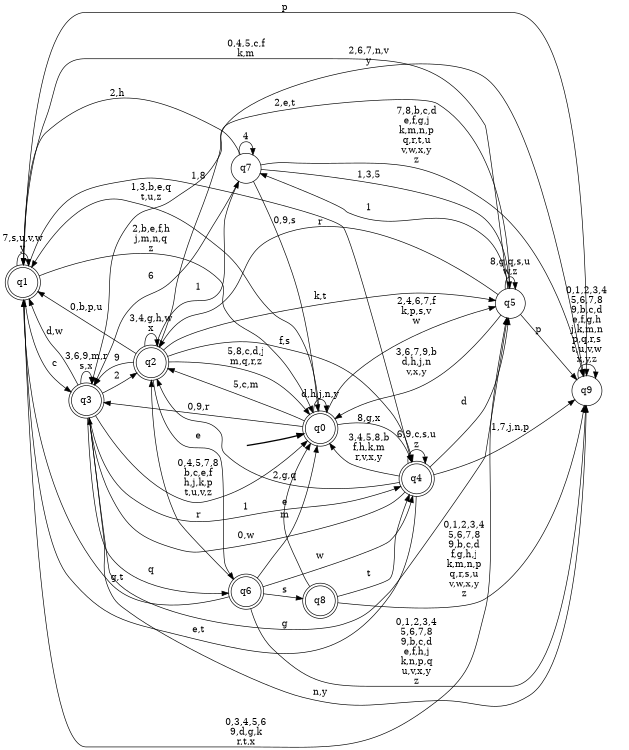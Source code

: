 digraph BlueStar {
__start0 [style = invis, shape = none, label = "", width = 0, height = 0];

rankdir=LR;
size="8,5";

s0 [style="rounded,filled", color="black", fillcolor="white" shape="doublecircle", label="q0"];
s1 [style="rounded,filled", color="black", fillcolor="white" shape="doublecircle", label="q1"];
s2 [style="rounded,filled", color="black", fillcolor="white" shape="doublecircle", label="q2"];
s3 [style="rounded,filled", color="black", fillcolor="white" shape="doublecircle", label="q3"];
s4 [style="rounded,filled", color="black", fillcolor="white" shape="doublecircle", label="q4"];
s5 [style="filled", color="black", fillcolor="white" shape="circle", label="q5"];
s6 [style="rounded,filled", color="black", fillcolor="white" shape="doublecircle", label="q6"];
s7 [style="filled", color="black", fillcolor="white" shape="circle", label="q7"];
s8 [style="rounded,filled", color="black", fillcolor="white" shape="doublecircle", label="q8"];
s9 [style="filled", color="black", fillcolor="white" shape="circle", label="q9"];
subgraph cluster_main { 
	graph [pad=".75", ranksep="0.15", nodesep="0.15"];
	 style=invis; 
	__start0 -> s0 [penwidth=2];
}
s0 -> s0 [label="d,h,j,n,y"];
s0 -> s1 [label="1,3,b,e,q\nt,u,z"];
s0 -> s2 [label="5,c,m"];
s0 -> s3 [label="0,9,r"];
s0 -> s4 [label="8,g,x"];
s0 -> s5 [label="2,4,6,7,f\nk,p,s,v\nw"];
s1 -> s0 [label="2,b,e,f,h\nj,m,n,q\nz"];
s1 -> s1 [label="7,s,u,v,w\ny"];
s1 -> s3 [label="c"];
s1 -> s4 [label="1,8"];
s1 -> s5 [label="0,3,4,5,6\n9,d,g,k\nr,t,x"];
s1 -> s9 [label="p"];
s2 -> s0 [label="5,8,c,d,j\nm,q,r,z"];
s2 -> s1 [label="0,b,p,u"];
s2 -> s2 [label="3,4,g,h,w\nx"];
s2 -> s3 [label="9"];
s2 -> s4 [label="f,s"];
s2 -> s5 [label="k,t"];
s2 -> s6 [label="e"];
s2 -> s7 [label="1"];
s2 -> s9 [label="2,6,7,n,v\ny"];
s3 -> s0 [label="0,4,5,7,8\nb,c,e,f\nh,j,k,p\nt,u,v,z"];
s3 -> s1 [label="d,w"];
s3 -> s2 [label="2"];
s3 -> s3 [label="3,6,9,m,r\ns,x"];
s3 -> s4 [label="1"];
s3 -> s5 [label="g"];
s3 -> s6 [label="q"];
s3 -> s9 [label="n,y"];
s4 -> s0 [label="3,4,5,8,b\nf,h,k,m\nr,v,x,y"];
s4 -> s1 [label="e,t"];
s4 -> s2 [label="2,g,q"];
s4 -> s3 [label="0,w"];
s4 -> s4 [label="6,9,c,s,u\nz"];
s4 -> s5 [label="d"];
s4 -> s9 [label="1,7,j,n,p"];
s5 -> s0 [label="3,6,7,9,b\nd,h,j,n\nv,x,y"];
s5 -> s1 [label="0,4,5,c,f\nk,m"];
s5 -> s2 [label="r"];
s5 -> s3 [label="2,e,t"];
s5 -> s5 [label="8,g,q,s,u\nw,z"];
s5 -> s7 [label="1"];
s5 -> s9 [label="p"];
s6 -> s0 [label="m"];
s6 -> s1 [label="g,t"];
s6 -> s2 [label="r"];
s6 -> s4 [label="w"];
s6 -> s8 [label="s"];
s6 -> s9 [label="0,1,2,3,4\n5,6,7,8\n9,b,c,d\ne,f,h,j\nk,n,p,q\nu,v,x,y\nz"];
s7 -> s0 [label="0,9,s"];
s7 -> s1 [label="2,h"];
s7 -> s3 [label="6"];
s7 -> s5 [label="1,3,5"];
s7 -> s7 [label="4"];
s7 -> s9 [label="7,8,b,c,d\ne,f,g,j\nk,m,n,p\nq,r,t,u\nv,w,x,y\nz"];
s8 -> s0 [label="e"];
s8 -> s4 [label="t"];
s8 -> s9 [label="0,1,2,3,4\n5,6,7,8\n9,b,c,d\nf,g,h,j\nk,m,n,p\nq,r,s,u\nv,w,x,y\nz"];
s9 -> s9 [label="0,1,2,3,4\n5,6,7,8\n9,b,c,d\ne,f,g,h\nj,k,m,n\np,q,r,s\nt,u,v,w\nx,y,z"];

}